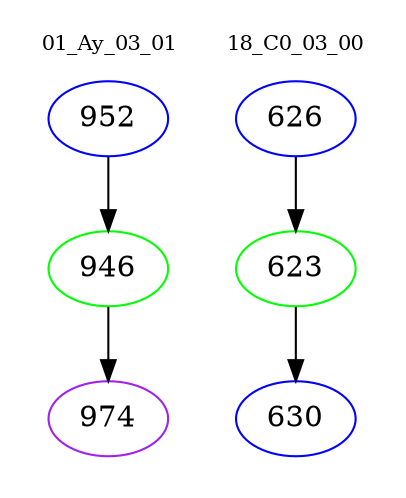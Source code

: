 digraph{
subgraph cluster_0 {
color = white
label = "01_Ay_03_01";
fontsize=10;
T0_952 [label="952", color="blue"]
T0_952 -> T0_946 [color="black"]
T0_946 [label="946", color="green"]
T0_946 -> T0_974 [color="black"]
T0_974 [label="974", color="purple"]
}
subgraph cluster_1 {
color = white
label = "18_C0_03_00";
fontsize=10;
T1_626 [label="626", color="blue"]
T1_626 -> T1_623 [color="black"]
T1_623 [label="623", color="green"]
T1_623 -> T1_630 [color="black"]
T1_630 [label="630", color="blue"]
}
}
